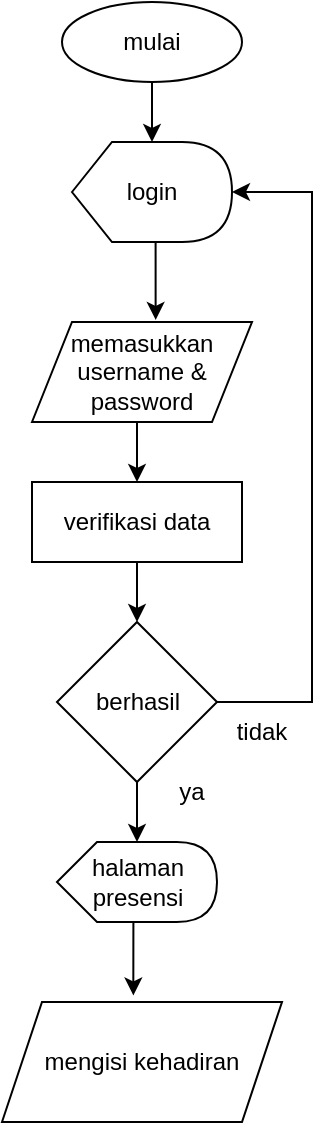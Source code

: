 <mxfile version="24.7.8">
  <diagram id="C5RBs43oDa-KdzZeNtuy" name="Page-1">
    <mxGraphModel dx="1098" dy="585" grid="1" gridSize="10" guides="1" tooltips="1" connect="1" arrows="1" fold="1" page="1" pageScale="1" pageWidth="827" pageHeight="1169" math="0" shadow="0">
      <root>
        <mxCell id="WIyWlLk6GJQsqaUBKTNV-0" />
        <mxCell id="WIyWlLk6GJQsqaUBKTNV-1" parent="WIyWlLk6GJQsqaUBKTNV-0" />
        <mxCell id="Ev9XdaTyHa1Z8E6Ce04j-0" value="mulai" style="ellipse;whiteSpace=wrap;html=1;" vertex="1" parent="WIyWlLk6GJQsqaUBKTNV-1">
          <mxGeometry x="345" y="100" width="90" height="40" as="geometry" />
        </mxCell>
        <mxCell id="Ev9XdaTyHa1Z8E6Ce04j-1" value="login" style="shape=display;whiteSpace=wrap;html=1;" vertex="1" parent="WIyWlLk6GJQsqaUBKTNV-1">
          <mxGeometry x="350" y="170" width="80" height="50" as="geometry" />
        </mxCell>
        <mxCell id="Ev9XdaTyHa1Z8E6Ce04j-34" style="edgeStyle=orthogonalEdgeStyle;rounded=0;orthogonalLoop=1;jettySize=auto;html=1;exitX=0.5;exitY=1;exitDx=0;exitDy=0;entryX=0.5;entryY=0;entryDx=0;entryDy=0;" edge="1" parent="WIyWlLk6GJQsqaUBKTNV-1" source="Ev9XdaTyHa1Z8E6Ce04j-7" target="Ev9XdaTyHa1Z8E6Ce04j-8">
          <mxGeometry relative="1" as="geometry" />
        </mxCell>
        <mxCell id="Ev9XdaTyHa1Z8E6Ce04j-7" value="memasukkan username &amp;amp; password" style="shape=parallelogram;perimeter=parallelogramPerimeter;whiteSpace=wrap;html=1;fixedSize=1;" vertex="1" parent="WIyWlLk6GJQsqaUBKTNV-1">
          <mxGeometry x="330" y="260" width="110" height="50" as="geometry" />
        </mxCell>
        <mxCell id="Ev9XdaTyHa1Z8E6Ce04j-35" style="edgeStyle=orthogonalEdgeStyle;rounded=0;orthogonalLoop=1;jettySize=auto;html=1;exitX=0.5;exitY=1;exitDx=0;exitDy=0;entryX=0.5;entryY=0;entryDx=0;entryDy=0;" edge="1" parent="WIyWlLk6GJQsqaUBKTNV-1" source="Ev9XdaTyHa1Z8E6Ce04j-8" target="Ev9XdaTyHa1Z8E6Ce04j-12">
          <mxGeometry relative="1" as="geometry" />
        </mxCell>
        <mxCell id="Ev9XdaTyHa1Z8E6Ce04j-8" value="verifikasi data" style="rounded=0;whiteSpace=wrap;html=1;" vertex="1" parent="WIyWlLk6GJQsqaUBKTNV-1">
          <mxGeometry x="330" y="340" width="105" height="40" as="geometry" />
        </mxCell>
        <mxCell id="Ev9XdaTyHa1Z8E6Ce04j-12" value="berhasil" style="rhombus;whiteSpace=wrap;html=1;" vertex="1" parent="WIyWlLk6GJQsqaUBKTNV-1">
          <mxGeometry x="342.5" y="410" width="80" height="80" as="geometry" />
        </mxCell>
        <mxCell id="Ev9XdaTyHa1Z8E6Ce04j-22" value="tidak" style="text;html=1;align=center;verticalAlign=middle;whiteSpace=wrap;rounded=0;" vertex="1" parent="WIyWlLk6GJQsqaUBKTNV-1">
          <mxGeometry x="430" y="460" width="30" height="10" as="geometry" />
        </mxCell>
        <mxCell id="Ev9XdaTyHa1Z8E6Ce04j-24" value="halaman presensi" style="shape=display;whiteSpace=wrap;html=1;" vertex="1" parent="WIyWlLk6GJQsqaUBKTNV-1">
          <mxGeometry x="342.5" y="520" width="80" height="40" as="geometry" />
        </mxCell>
        <mxCell id="Ev9XdaTyHa1Z8E6Ce04j-26" value="ya" style="text;html=1;align=center;verticalAlign=middle;whiteSpace=wrap;rounded=0;" vertex="1" parent="WIyWlLk6GJQsqaUBKTNV-1">
          <mxGeometry x="390" y="490" width="40" height="10" as="geometry" />
        </mxCell>
        <mxCell id="Ev9XdaTyHa1Z8E6Ce04j-30" style="edgeStyle=orthogonalEdgeStyle;rounded=0;orthogonalLoop=1;jettySize=auto;html=1;exitX=0.5;exitY=1;exitDx=0;exitDy=0;entryX=0;entryY=0;entryDx=40;entryDy=0;entryPerimeter=0;" edge="1" parent="WIyWlLk6GJQsqaUBKTNV-1" source="Ev9XdaTyHa1Z8E6Ce04j-0" target="Ev9XdaTyHa1Z8E6Ce04j-1">
          <mxGeometry relative="1" as="geometry" />
        </mxCell>
        <mxCell id="Ev9XdaTyHa1Z8E6Ce04j-33" style="edgeStyle=orthogonalEdgeStyle;rounded=0;orthogonalLoop=1;jettySize=auto;html=1;exitX=0;exitY=0;exitDx=37.5;exitDy=50;exitPerimeter=0;entryX=0.562;entryY=-0.021;entryDx=0;entryDy=0;entryPerimeter=0;" edge="1" parent="WIyWlLk6GJQsqaUBKTNV-1" source="Ev9XdaTyHa1Z8E6Ce04j-1" target="Ev9XdaTyHa1Z8E6Ce04j-7">
          <mxGeometry relative="1" as="geometry" />
        </mxCell>
        <mxCell id="Ev9XdaTyHa1Z8E6Ce04j-36" style="edgeStyle=orthogonalEdgeStyle;rounded=0;orthogonalLoop=1;jettySize=auto;html=1;exitX=1;exitY=0.5;exitDx=0;exitDy=0;entryX=1;entryY=0.5;entryDx=0;entryDy=0;entryPerimeter=0;" edge="1" parent="WIyWlLk6GJQsqaUBKTNV-1" source="Ev9XdaTyHa1Z8E6Ce04j-12" target="Ev9XdaTyHa1Z8E6Ce04j-1">
          <mxGeometry relative="1" as="geometry">
            <Array as="points">
              <mxPoint x="470" y="450" />
              <mxPoint x="470" y="195" />
            </Array>
          </mxGeometry>
        </mxCell>
        <mxCell id="Ev9XdaTyHa1Z8E6Ce04j-38" style="edgeStyle=orthogonalEdgeStyle;rounded=0;orthogonalLoop=1;jettySize=auto;html=1;exitX=0.5;exitY=1;exitDx=0;exitDy=0;entryX=0;entryY=0;entryDx=40;entryDy=0;entryPerimeter=0;" edge="1" parent="WIyWlLk6GJQsqaUBKTNV-1" source="Ev9XdaTyHa1Z8E6Ce04j-12" target="Ev9XdaTyHa1Z8E6Ce04j-24">
          <mxGeometry relative="1" as="geometry" />
        </mxCell>
        <mxCell id="Ev9XdaTyHa1Z8E6Ce04j-41" value="mengisi kehadiran" style="shape=parallelogram;perimeter=parallelogramPerimeter;whiteSpace=wrap;html=1;fixedSize=1;" vertex="1" parent="WIyWlLk6GJQsqaUBKTNV-1">
          <mxGeometry x="315" y="600" width="140" height="60" as="geometry" />
        </mxCell>
        <mxCell id="Ev9XdaTyHa1Z8E6Ce04j-46" style="edgeStyle=orthogonalEdgeStyle;rounded=0;orthogonalLoop=1;jettySize=auto;html=1;exitX=0;exitY=0;exitDx=40;exitDy=40;exitPerimeter=0;entryX=0.469;entryY=-0.055;entryDx=0;entryDy=0;entryPerimeter=0;" edge="1" parent="WIyWlLk6GJQsqaUBKTNV-1" source="Ev9XdaTyHa1Z8E6Ce04j-24" target="Ev9XdaTyHa1Z8E6Ce04j-41">
          <mxGeometry relative="1" as="geometry" />
        </mxCell>
      </root>
    </mxGraphModel>
  </diagram>
</mxfile>
